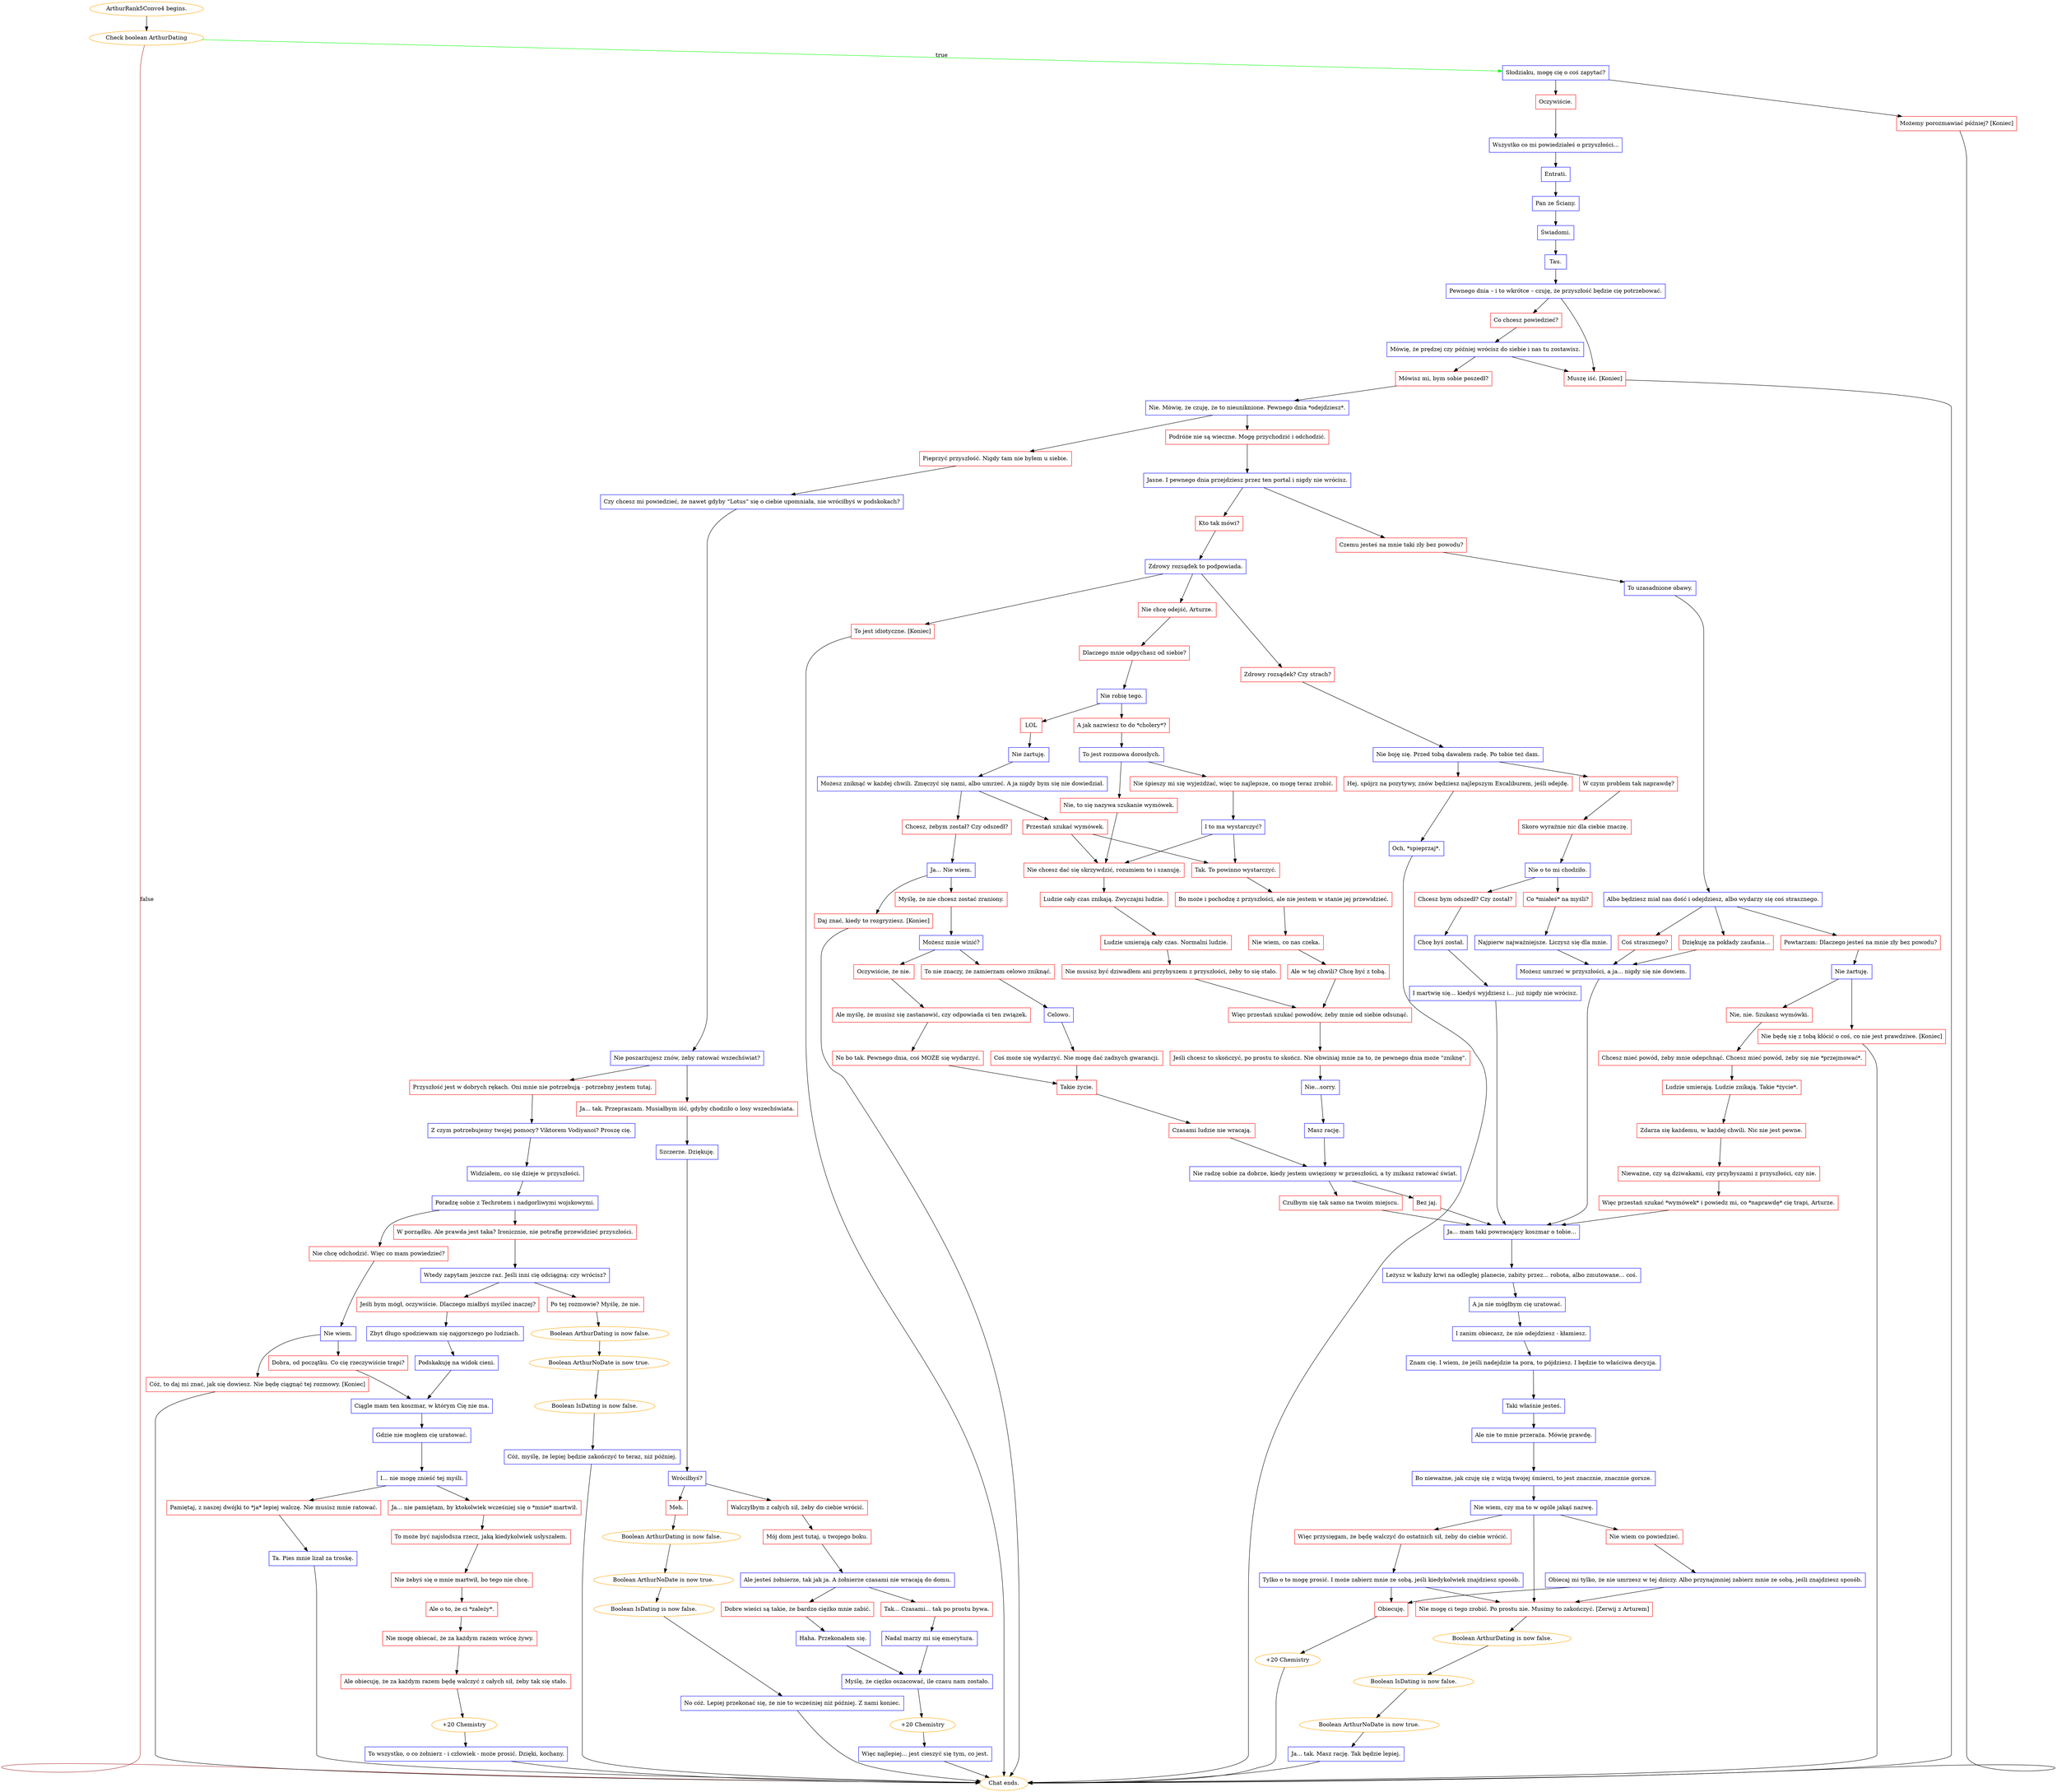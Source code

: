 digraph {
	"ArthurRank5Convo4 begins." [color=orange];
		"ArthurRank5Convo4 begins." -> j2920893703;
	j2920893703 [label="Check boolean ArthurDating",color=orange];
		j2920893703 -> j4006024362 [label=true,color=green];
		j2920893703 -> "Chat ends." [label=false,color=brown];
	j4006024362 [label="Słodziaku, mogę cię o coś zapytać?",shape=box,color=blue];
		j4006024362 -> j219361556;
		j4006024362 -> j1903485772;
	"Chat ends." [color=orange];
	j219361556 [label="Oczywiście.",shape=box,color=red];
		j219361556 -> j2694057317;
	j1903485772 [label="Możemy porozmawiać później? [Koniec]",shape=box,color=red];
		j1903485772 -> "Chat ends.";
	j2694057317 [label="Wszystko co mi powiedziałeś o przyszłości...",shape=box,color=blue];
		j2694057317 -> j872874158;
	j872874158 [label="Entrati.",shape=box,color=blue];
		j872874158 -> j1970314858;
	j1970314858 [label="Pan ze Ściany.",shape=box,color=blue];
		j1970314858 -> j782194327;
	j782194327 [label="Świadomi.",shape=box,color=blue];
		j782194327 -> j3587429043;
	j3587429043 [label="Tau.",shape=box,color=blue];
		j3587429043 -> j1705829412;
	j1705829412 [label="Pewnego dnia – i to wkrótce – czuję, że przyszłość będzie cię potrzebować.",shape=box,color=blue];
		j1705829412 -> j3874390117;
		j1705829412 -> j914483845;
	j3874390117 [label="Co chcesz powiedzieć?",shape=box,color=red];
		j3874390117 -> j688867274;
	j914483845 [label="Muszę iść. [Koniec]",shape=box,color=red];
		j914483845 -> "Chat ends.";
	j688867274 [label="Mówię, że prędzej czy później wrócisz do siebie i nas tu zostawisz.",shape=box,color=blue];
		j688867274 -> j3155828199;
		j688867274 -> j914483845;
	j3155828199 [label="Mówisz mi, bym sobie poszedł?",shape=box,color=red];
		j3155828199 -> j2759699775;
	j2759699775 [label="Nie. Mówię, że czuję, że to nieuniknione. Pewnego dnia *odejdziesz*.",shape=box,color=blue];
		j2759699775 -> j1621353520;
		j2759699775 -> j662170204;
	j1621353520 [label="Podróże nie są wieczne. Mogę przychodzić i odchodzić.",shape=box,color=red];
		j1621353520 -> j3771192175;
	j662170204 [label="Pieprzyć przyszłość. Nigdy tam nie byłem u siebie.",shape=box,color=red];
		j662170204 -> j3990804718;
	j3771192175 [label="Jasne. I pewnego dnia przejdziesz przez ten portal i nigdy nie wrócisz.",shape=box,color=blue];
		j3771192175 -> j3466426128;
		j3771192175 -> j4072070548;
	j3990804718 [label="Czy chcesz mi powiedzieć, że nawet gdyby \"Lotus\" się o ciebie upomniała, nie wróciłbyś w podskokach?",shape=box,color=blue];
		j3990804718 -> j1216816048;
	j3466426128 [label="Czemu jesteś na mnie taki zły bez powodu?",shape=box,color=red];
		j3466426128 -> j3627762966;
	j4072070548 [label="Kto tak mówi?",shape=box,color=red];
		j4072070548 -> j757499786;
	j1216816048 [label="Nie poszarżujesz znów, żeby ratować wszechświat?",shape=box,color=blue];
		j1216816048 -> j1840427464;
		j1216816048 -> j1916277407;
	j3627762966 [label="To uzasadnione obawy.",shape=box,color=blue];
		j3627762966 -> j1996015170;
	j757499786 [label="Zdrowy rozsądek to podpowiada.",shape=box,color=blue];
		j757499786 -> j3641068699;
		j757499786 -> j2539117606;
		j757499786 -> j1348622717;
	j1840427464 [label="Przyszłość jest w dobrych rękach. Oni mnie nie potrzebują - potrzebny jestem tutaj.",shape=box,color=red];
		j1840427464 -> j1917091770;
	j1916277407 [label="Ja... tak. Przepraszam. Musiałbym iść, gdyby chodziło o losy wszechświata.",shape=box,color=red];
		j1916277407 -> j1899061463;
	j1996015170 [label="Albo będziesz miał nas dość i odejdziesz, albo wydarzy się coś strasznego.",shape=box,color=blue];
		j1996015170 -> j1165097630;
		j1996015170 -> j1373424826;
		j1996015170 -> j2329323126;
	j3641068699 [label="Zdrowy rozsądek? Czy strach?",shape=box,color=red];
		j3641068699 -> j2199933815;
	j2539117606 [label="To jest idiotyczne. [Koniec]",shape=box,color=red];
		j2539117606 -> "Chat ends.";
	j1348622717 [label="Nie chcę odejść, Arturze.",shape=box,color=red];
		j1348622717 -> j3659000452;
	j1917091770 [label="Z czym potrzebujemy twojej pomocy? Viktorem Vodiyanoi? Proszę cię.",shape=box,color=blue];
		j1917091770 -> j1174288741;
	j1899061463 [label="Szczerze. Dziękuję.",shape=box,color=blue];
		j1899061463 -> j3455622284;
	j1165097630 [label="Coś strasznego?",shape=box,color=red];
		j1165097630 -> j1658563570;
	j1373424826 [label="Dziękuję za pokłady zaufania...",shape=box,color=red];
		j1373424826 -> j1658563570;
	j2329323126 [label="Powtarzam: Dlaczego jesteś na mnie zły bez powodu?",shape=box,color=red];
		j2329323126 -> j391638558;
	j2199933815 [label="Nie boję się. Przed tobą dawałem radę. Po tobie też dam.",shape=box,color=blue];
		j2199933815 -> j769482979;
		j2199933815 -> j666506676;
	j3659000452 [label="Dlaczego mnie odpychasz od siebie?",shape=box,color=red];
		j3659000452 -> j4273141942;
	j1174288741 [label="Widziałem, co się dzieje w przyszłości.",shape=box,color=blue];
		j1174288741 -> j3729551503;
	j3455622284 [label="Wróciłbyś?",shape=box,color=blue];
		j3455622284 -> j3998676705;
		j3455622284 -> j3784728569;
	j1658563570 [label="Możesz umrzeć w przyszłości, a ja... nigdy się nie dowiem.",shape=box,color=blue];
		j1658563570 -> j2361439142;
	j391638558 [label="Nie żartuję.",shape=box,color=blue];
		j391638558 -> j3433729232;
		j391638558 -> j1974742065;
	j769482979 [label="W czym problem tak naprawdę?",shape=box,color=red];
		j769482979 -> j463013623;
	j666506676 [label="Hej, spójrz na pozytywy, znów będziesz najlepszym Excaliburem, jeśli odejdę.",shape=box,color=red];
		j666506676 -> j3617533180;
	j4273141942 [label="Nie robię tego.",shape=box,color=blue];
		j4273141942 -> j3841258390;
		j4273141942 -> j81069346;
	j3729551503 [label="Poradzę sobie z Techrotem i nadgorliwymi wojskowymi.",shape=box,color=blue];
		j3729551503 -> j2356824990;
		j3729551503 -> j1862407079;
	j3998676705 [label="Walczyłbym z całych sił, żeby do ciebie wrócić.",shape=box,color=red];
		j3998676705 -> j2928494733;
	j3784728569 [label="Meh.",shape=box,color=red];
		j3784728569 -> j3761408416;
	j2361439142 [label="Ja... mam taki powracający koszmar o tobie...",shape=box,color=blue];
		j2361439142 -> j3093357833;
	j3433729232 [label="Nie, nie. Szukasz wymówki.",shape=box,color=red];
		j3433729232 -> j1951628733;
	j1974742065 [label="Nie będę się z tobą kłócić o coś, co nie jest prawdziwe. [Koniec]",shape=box,color=red];
		j1974742065 -> "Chat ends.";
	j463013623 [label="Skoro wyraźnie nic dla ciebie znaczę.",shape=box,color=red];
		j463013623 -> j328081698;
	j3617533180 [label="Och, *spieprzaj*.",shape=box,color=blue];
		j3617533180 -> "Chat ends.";
	j3841258390 [label="LOL",shape=box,color=red];
		j3841258390 -> j472736999;
	j81069346 [label="A jak nazwiesz to do *cholery*?",shape=box,color=red];
		j81069346 -> j141098919;
	j2356824990 [label="W porządku. Ale prawda jest taka? Ironicznie, nie potrafię przewidzieć przyszłości.",shape=box,color=red];
		j2356824990 -> j984556661;
	j1862407079 [label="Nie chcę odchodzić. Więc co mam powiedzieć?",shape=box,color=red];
		j1862407079 -> j3885599105;
	j2928494733 [label="Mój dom jest tutaj, u twojego boku.",shape=box,color=red];
		j2928494733 -> j2670083251;
	j3761408416 [label="Boolean ArthurDating is now false.",color=orange];
		j3761408416 -> j4159134857;
	j3093357833 [label="Leżysz w kałuży krwi na odległej planecie, zabity przez... robota, albo zmutowane... coś.",shape=box,color=blue];
		j3093357833 -> j3508954925;
	j1951628733 [label="Chcesz mieć powód, żeby mnie odepchnąć. Chcesz mieć powód, żeby się nie *przejmować*.",shape=box,color=red];
		j1951628733 -> j1254788413;
	j328081698 [label="Nie o to mi chodziło.",shape=box,color=blue];
		j328081698 -> j2917685273;
		j328081698 -> j1538791676;
	j472736999 [label="Nie żartuję.",shape=box,color=blue];
		j472736999 -> j106481004;
	j141098919 [label="To jest rozmowa dorosłych.",shape=box,color=blue];
		j141098919 -> j3825379778;
		j141098919 -> j3739885175;
	j984556661 [label="Wtedy zapytam jeszcze raz. Jeśli inni cię odciągną: czy wrócisz?",shape=box,color=blue];
		j984556661 -> j2899218994;
		j984556661 -> j3688920470;
	j3885599105 [label="Nie wiem.",shape=box,color=blue];
		j3885599105 -> j1600678560;
		j3885599105 -> j1327695180;
	j2670083251 [label="Ale jesteś żołnierze, tak jak ja. A żołnierze czasami nie wracają do domu.",shape=box,color=blue];
		j2670083251 -> j1279502330;
		j2670083251 -> j2286087954;
	j4159134857 [label="Boolean ArthurNoDate is now true.",color=orange];
		j4159134857 -> j1087975464;
	j3508954925 [label="A ja nie mógłbym cię uratować.",shape=box,color=blue];
		j3508954925 -> j592220735;
	j1254788413 [label="Ludzie umierają. Ludzie znikają. Takie *życie*.",shape=box,color=red];
		j1254788413 -> j3956095929;
	j2917685273 [label="Chcesz bym odszedł? Czy został?",shape=box,color=red];
		j2917685273 -> j3825154843;
	j1538791676 [label="Co *miałeś* na myśli?",shape=box,color=red];
		j1538791676 -> j2751318469;
	j106481004 [label="Możesz zniknąć w każdej chwili. Zmęczyć się nami, albo umrzeć. A ja nigdy bym się nie dowiedział.",shape=box,color=blue];
		j106481004 -> j612102122;
		j106481004 -> j1837660329;
	j3825379778 [label="Nie, to się nazywa szukanie wymówek.",shape=box,color=red];
		j3825379778 -> j195994975;
	j3739885175 [label="Nie śpieszy mi się wyjeżdżać, więc to najlepsze, co mogę teraz zrobić.",shape=box,color=red];
		j3739885175 -> j3851073947;
	j2899218994 [label="Po tej rozmowie? Myślę, że nie.",shape=box,color=red];
		j2899218994 -> j2819368466;
	j3688920470 [label="Jeśłi bym mógł, oczywiście. Dlaczego miałbyś myśleć inaczej?",shape=box,color=red];
		j3688920470 -> j3185669406;
	j1600678560 [label="Dobra, od początku. Co cię rzeczywiście trapi?",shape=box,color=red];
		j1600678560 -> j278492323;
	j1327695180 [label="Cóż, to daj mi znać, jak się dowiesz. Nie będę ciągnąć tej rozmowy. [Koniec]",shape=box,color=red];
		j1327695180 -> "Chat ends.";
	j1279502330 [label="Tak... Czasami... tak po prostu bywa.",shape=box,color=red];
		j1279502330 -> j3480564775;
	j2286087954 [label="Dobre wieści są takie, że bardzo ciężko mnie zabić.",shape=box,color=red];
		j2286087954 -> j430034426;
	j1087975464 [label="Boolean IsDating is now false.",color=orange];
		j1087975464 -> j3252243788;
	j592220735 [label="I zanim obiecasz, że nie odejdziesz - kłamiesz.",shape=box,color=blue];
		j592220735 -> j251812845;
	j3956095929 [label="Zdarza się każdemu, w każdej chwili. Nic nie jest pewne.",shape=box,color=red];
		j3956095929 -> j1523282995;
	j3825154843 [label="Chcę byś został.",shape=box,color=blue];
		j3825154843 -> j1982268038;
	j2751318469 [label="Najpierw najważniejsze. Liczysz się dla mnie.",shape=box,color=blue];
		j2751318469 -> j1658563570;
	j612102122 [label="Przestań szukać wymówek.",shape=box,color=red];
		j612102122 -> j3421624998;
		j612102122 -> j195994975;
	j1837660329 [label="Chcesz, żebym został? Czy odszedł?",shape=box,color=red];
		j1837660329 -> j1567819616;
	j195994975 [label="Nie chcesz dać się skrzywdzić, rozumiem to i szanuję.",shape=box,color=red];
		j195994975 -> j2862112126;
	j3851073947 [label="I to ma wystarczyć?",shape=box,color=blue];
		j3851073947 -> j3421624998;
		j3851073947 -> j195994975;
	j2819368466 [label="Boolean ArthurDating is now false.",color=orange];
		j2819368466 -> j548139571;
	j3185669406 [label="Zbyt długo spodziewam się najgorszego po ludziach.",shape=box,color=blue];
		j3185669406 -> j3828305133;
	j278492323 [label="Ciągle mam ten koszmar, w którym Cię nie ma.",shape=box,color=blue];
		j278492323 -> j693893662;
	j3480564775 [label="Nadal marzy mi się emerytura.",shape=box,color=blue];
		j3480564775 -> j2669249296;
	j430034426 [label="Haha. Przekonałem się.",shape=box,color=blue];
		j430034426 -> j2669249296;
	j3252243788 [label="No cóż. Lepiej przekonać się, że nie to wcześniej niż później. Z nami koniec.",shape=box,color=blue];
		j3252243788 -> "Chat ends.";
	j251812845 [label="Znam cię. I wiem, że jeśli nadejdzie ta pora, to pójdziesz. I będzie to właściwa decyzja.",shape=box,color=blue];
		j251812845 -> j2619440392;
	j1523282995 [label="Nieważne, czy są dziwakami, czy przybyszami z przyszłości, czy nie.",shape=box,color=red];
		j1523282995 -> j3589143042;
	j1982268038 [label="I martwię się... kiedyś wyjdziesz i... już nigdy nie wrócisz.",shape=box,color=blue];
		j1982268038 -> j2361439142;
	j3421624998 [label="Tak. To powinno wystarczyć.",shape=box,color=red];
		j3421624998 -> j3006788497;
	j1567819616 [label="Ja... Nie wiem.",shape=box,color=blue];
		j1567819616 -> j2806431624;
		j1567819616 -> j3299618113;
	j2862112126 [label="Ludzie cały czas znikają. Zwyczajni ludzie.",shape=box,color=red];
		j2862112126 -> j3352461475;
	j548139571 [label="Boolean ArthurNoDate is now true.",color=orange];
		j548139571 -> j1469667075;
	j3828305133 [label="Podskakuję na widok cieni.",shape=box,color=blue];
		j3828305133 -> j278492323;
	j693893662 [label="Gdzie nie mogłem cię uratować.",shape=box,color=blue];
		j693893662 -> j3296611986;
	j2669249296 [label="Myślę, że ciężko oszacować, ile czasu nam zostało.",shape=box,color=blue];
		j2669249296 -> j3470619580;
	j2619440392 [label="Taki właśnie jesteś.",shape=box,color=blue];
		j2619440392 -> j1173744460;
	j3589143042 [label="Więc przestań szukać *wymówek* i powiedz mi, co *naprawdę* cię trapi, Arturze.",shape=box,color=red];
		j3589143042 -> j2361439142;
	j3006788497 [label="Bo może i pochodzę z przyszłości, ale nie jestem w stanie jej przewidzieć.",shape=box,color=red];
		j3006788497 -> j3297604133;
	j2806431624 [label="Myślę, że nie chcesz zostać zraniony.",shape=box,color=red];
		j2806431624 -> j2657800385;
	j3299618113 [label="Daj znać, kiedy to rozgryziesz. [Koniec]",shape=box,color=red];
		j3299618113 -> "Chat ends.";
	j3352461475 [label="Ludzie umierają cały czas. Normalni ludzie.",shape=box,color=red];
		j3352461475 -> j3346200340;
	j1469667075 [label="Boolean IsDating is now false.",color=orange];
		j1469667075 -> j1301152216;
	j3296611986 [label="I... nie mogę znieść tej myśli.",shape=box,color=blue];
		j3296611986 -> j1129383920;
		j3296611986 -> j1718566735;
	j3470619580 [label="+20 Chemistry",color=orange];
		j3470619580 -> j114666508;
	j1173744460 [label="Ale nie to mnie przeraża. Mówię prawdę.",shape=box,color=blue];
		j1173744460 -> j1097769887;
	j3297604133 [label="Nie wiem, co nas czeka.",shape=box,color=red];
		j3297604133 -> j3238827295;
	j2657800385 [label="Możesz mnie winić?",shape=box,color=blue];
		j2657800385 -> j2553935047;
		j2657800385 -> j4282842993;
	j3346200340 [label="Nie musisz być dziwadłem ani przybyszem z przyszłości, żeby to się stało.",shape=box,color=red];
		j3346200340 -> j3519937342;
	j1301152216 [label="Cóż, myślę, że lepiej będzie zakończyć to teraz, niż później.",shape=box,color=blue];
		j1301152216 -> "Chat ends.";
	j1129383920 [label="Ja... nie pamiętam, by ktokolwiek wcześniej się o *mnie* martwił.",shape=box,color=red];
		j1129383920 -> j4181246819;
	j1718566735 [label="Pamiętaj, z naszej dwójki to *ja* lepiej walczę. Nie musisz mnie ratować.",shape=box,color=red];
		j1718566735 -> j3434447566;
	j114666508 [label="Więc najlepiej... jest cieszyć się tym, co jest.",shape=box,color=blue];
		j114666508 -> "Chat ends.";
	j1097769887 [label="Bo nieważne, jak czuję się z wizją twojej śmierci, to jest znacznie, znacznie gorsze.",shape=box,color=blue];
		j1097769887 -> j4236693271;
	j3238827295 [label="Ale w tej chwili? Chcę być z tobą.",shape=box,color=red];
		j3238827295 -> j3519937342;
	j2553935047 [label="Oczywiście, że nie.",shape=box,color=red];
		j2553935047 -> j2129592009;
	j4282842993 [label="To nie znaczy, że zamierzam celowo zniknąć.",shape=box,color=red];
		j4282842993 -> j2451221622;
	j3519937342 [label="Więc przestań szukać powodów, żeby mnie od siebie odsunąć.",shape=box,color=red];
		j3519937342 -> j2817081400;
	j4181246819 [label="To może być najsłodsza rzecz, jaką kiedykolwiek usłyszałem.",shape=box,color=red];
		j4181246819 -> j2260208929;
	j3434447566 [label="Ta. Pies mnie lizał za troskę.",shape=box,color=blue];
		j3434447566 -> "Chat ends.";
	j4236693271 [label="Nie wiem, czy ma to w ogóle jakąś nazwę.",shape=box,color=blue];
		j4236693271 -> j2334170443;
		j4236693271 -> j3710951010;
		j4236693271 -> j452541750;
	j2129592009 [label="Ale myślę, że musisz się zastanowić, czy odpowiada ci ten związek.",shape=box,color=red];
		j2129592009 -> j3428894664;
	j2451221622 [label="Celowo.",shape=box,color=blue];
		j2451221622 -> j3709711831;
	j2817081400 [label="Jeśli chcesz to skończyć, po prostu to skończ. Nie obwiniaj mnie za to, że pewnego dnia może \"zniknę\".",shape=box,color=red];
		j2817081400 -> j464473626;
	j2260208929 [label="Nie żebyś się o mnie martwił, bo tego nie chcę.",shape=box,color=red];
		j2260208929 -> j856065393;
	j2334170443 [label="Więc przysięgam, że będę walczyć do ostatnich sił, żeby do ciebie wrócić.",shape=box,color=red];
		j2334170443 -> j1857525679;
	j3710951010 [label="Nie wiem co powiedzieć.",shape=box,color=red];
		j3710951010 -> j3052013378;
	j452541750 [label="Nie mogę ci tego zrobić. Po prostu nie. Musimy to zakończyć. [Zerwij z Arturem]",shape=box,color=red];
		j452541750 -> j208820404;
	j3428894664 [label="No bo tak. Pewnego dnia, coś MOŻE się wydarzyć.",shape=box,color=red];
		j3428894664 -> j1767603953;
	j3709711831 [label="Coś może się wydarzyć. Nie mogę dać zadnych gwarancji.",shape=box,color=red];
		j3709711831 -> j1767603953;
	j464473626 [label="Nie...sorry.",shape=box,color=blue];
		j464473626 -> j1336837622;
	j856065393 [label="Ale o to, że ci *zależy*.",shape=box,color=red];
		j856065393 -> j4000543444;
	j1857525679 [label="Tylko o to mogę prosić. I może zabierz mnie ze sobą, jeśli kiedykolwiek znajdziesz sposób.",shape=box,color=blue];
		j1857525679 -> j328118843;
		j1857525679 -> j452541750;
	j3052013378 [label="Obiecaj mi tylko, że nie umrzesz w tej dziczy. Albo przynajmniej zabierz mnie ze sobą, jeśli znajdziesz sposób.",shape=box,color=blue];
		j3052013378 -> j328118843;
		j3052013378 -> j452541750;
	j208820404 [label="Boolean ArthurDating is now false.",color=orange];
		j208820404 -> j2385850389;
	j1767603953 [label="Takie życie.",shape=box,color=red];
		j1767603953 -> j2425840722;
	j1336837622 [label="Masz rację.",shape=box,color=blue];
		j1336837622 -> j3607848402;
	j4000543444 [label="Nie mogę obiecać, że za każdym razem wrócę żywy.",shape=box,color=red];
		j4000543444 -> j861318760;
	j328118843 [label="Obiecuję.",shape=box,color=red];
		j328118843 -> j367054140;
	j2385850389 [label="Boolean IsDating is now false.",color=orange];
		j2385850389 -> j1636900097;
	j2425840722 [label="Czasami ludzie nie wracają.",shape=box,color=red];
		j2425840722 -> j3607848402;
	j3607848402 [label="Nie radzę sobie za dobrze, kiedy jestem uwięziony w przeszłości, a ty znikasz ratować świat.",shape=box,color=blue];
		j3607848402 -> j629839440;
		j3607848402 -> j1905838138;
	j861318760 [label="Ale obiecuję, że za każdym razem będę walczyć z całych sił, żeby tak się stało.",shape=box,color=red];
		j861318760 -> j3938916605;
	j367054140 [label="+20 Chemistry",color=orange];
		j367054140 -> "Chat ends.";
	j1636900097 [label="Boolean ArthurNoDate is now true.",color=orange];
		j1636900097 -> j2446758539;
	j629839440 [label="Bez jaj.",shape=box,color=red];
		j629839440 -> j2361439142;
	j1905838138 [label="Czułbym się tak samo na twoim miejscu.",shape=box,color=red];
		j1905838138 -> j2361439142;
	j3938916605 [label="+20 Chemistry",color=orange];
		j3938916605 -> j1013098477;
	j2446758539 [label="Ja... tak. Masz rację. Tak będzie lepiej.",shape=box,color=blue];
		j2446758539 -> "Chat ends.";
	j1013098477 [label="To wszystko, o co żołnierz - i człowiek - może prosić. Dzięki, kochany.",shape=box,color=blue];
		j1013098477 -> "Chat ends.";
}
